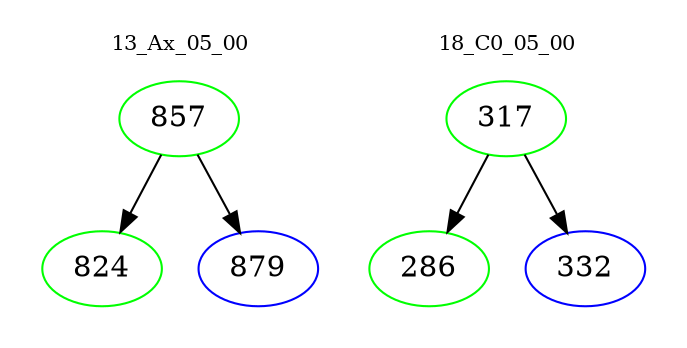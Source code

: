 digraph{
subgraph cluster_0 {
color = white
label = "13_Ax_05_00";
fontsize=10;
T0_857 [label="857", color="green"]
T0_857 -> T0_824 [color="black"]
T0_824 [label="824", color="green"]
T0_857 -> T0_879 [color="black"]
T0_879 [label="879", color="blue"]
}
subgraph cluster_1 {
color = white
label = "18_C0_05_00";
fontsize=10;
T1_317 [label="317", color="green"]
T1_317 -> T1_286 [color="black"]
T1_286 [label="286", color="green"]
T1_317 -> T1_332 [color="black"]
T1_332 [label="332", color="blue"]
}
}
